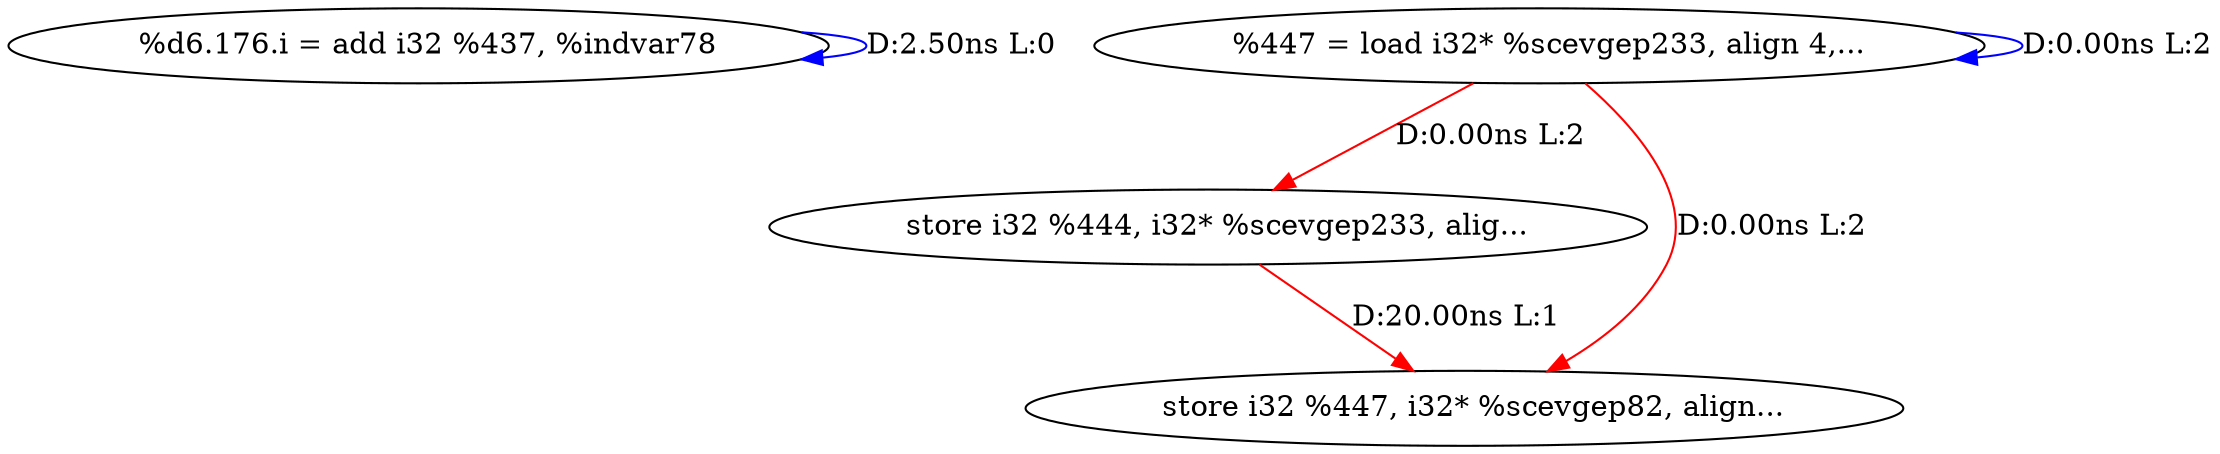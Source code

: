 digraph {
Node0x287fd90[label="  %d6.176.i = add i32 %437, %indvar78"];
Node0x287fd90 -> Node0x287fd90[label="D:2.50ns L:0",color=blue];
Node0x287fe70[label="  %447 = load i32* %scevgep233, align 4,..."];
Node0x287fe70 -> Node0x287fe70[label="D:0.00ns L:2",color=blue];
Node0x287ff50[label="  store i32 %444, i32* %scevgep233, alig..."];
Node0x287fe70 -> Node0x287ff50[label="D:0.00ns L:2",color=red];
Node0x2880030[label="  store i32 %447, i32* %scevgep82, align..."];
Node0x287fe70 -> Node0x2880030[label="D:0.00ns L:2",color=red];
Node0x287ff50 -> Node0x2880030[label="D:20.00ns L:1",color=red];
}
